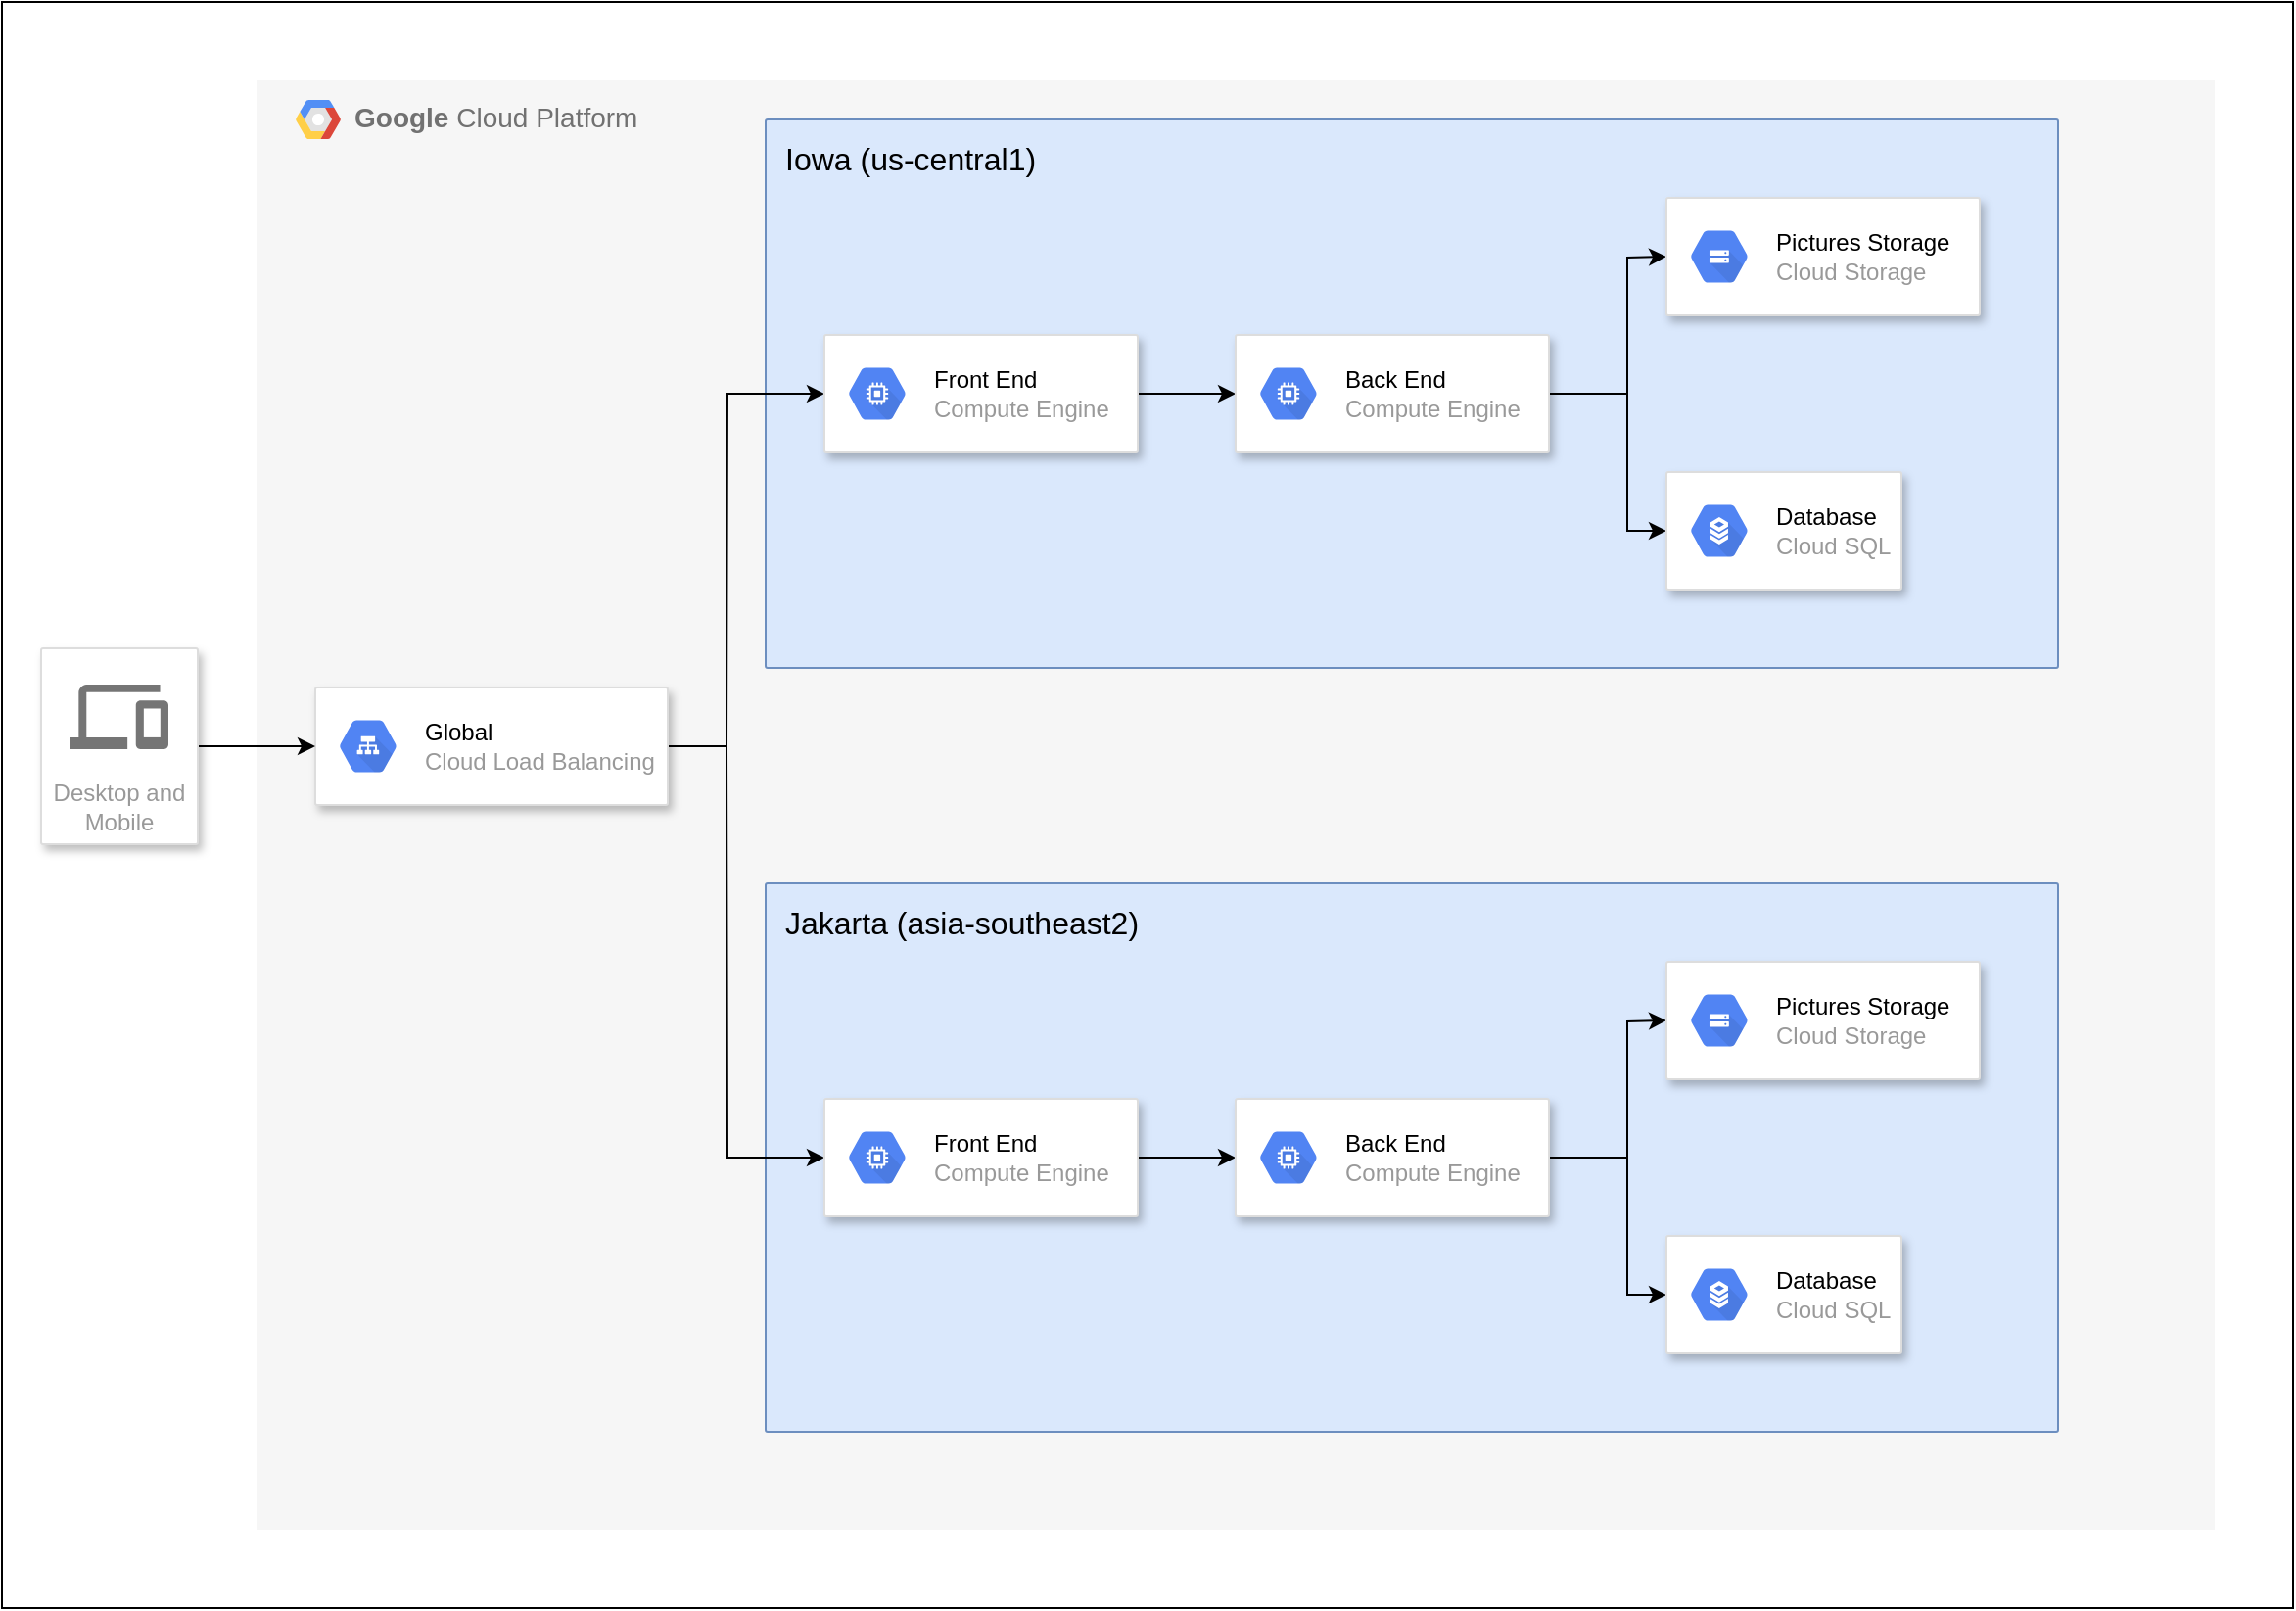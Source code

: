 <mxfile version="13.5.5" type="github">
  <diagram id="weNBgwcYx8ecrBiPvth0" name="Page-1">
    <mxGraphModel dx="1447" dy="823" grid="1" gridSize="10" guides="1" tooltips="1" connect="1" arrows="1" fold="1" page="1" pageScale="1" pageWidth="1169" pageHeight="827" math="0" shadow="0">
      <root>
        <mxCell id="0" />
        <mxCell id="1" parent="0" />
        <mxCell id="2ERtkMEa5rnf8xHtYOGq-56" value="" style="rounded=0;whiteSpace=wrap;html=1;" vertex="1" parent="1">
          <mxGeometry x="10" y="20" width="1170" height="820" as="geometry" />
        </mxCell>
        <mxCell id="2ERtkMEa5rnf8xHtYOGq-53" value="&lt;b&gt;Google &lt;/b&gt;Cloud Platform" style="fillColor=#F6F6F6;strokeColor=none;shadow=0;gradientColor=none;fontSize=14;align=left;spacing=10;fontColor=#717171;9E9E9E;verticalAlign=top;spacingTop=-4;fontStyle=0;spacingLeft=40;html=1;" vertex="1" parent="1">
          <mxGeometry x="140" y="60" width="1000" height="740" as="geometry" />
        </mxCell>
        <mxCell id="2ERtkMEa5rnf8xHtYOGq-54" value="" style="shape=mxgraph.gcp2.google_cloud_platform;fillColor=#F6F6F6;strokeColor=none;shadow=0;gradientColor=none;" vertex="1" parent="2ERtkMEa5rnf8xHtYOGq-53">
          <mxGeometry width="23" height="20" relative="1" as="geometry">
            <mxPoint x="20" y="10" as="offset" />
          </mxGeometry>
        </mxCell>
        <mxCell id="2ERtkMEa5rnf8xHtYOGq-32" value="&lt;font style=&quot;font-size: 16px&quot;&gt;Iowa (us-central1)&lt;/font&gt;" style="points=[[0,0,0],[0.25,0,0],[0.5,0,0],[0.75,0,0],[1,0,0],[1,0.25,0],[1,0.5,0],[1,0.75,0],[1,1,0],[0.75,1,0],[0.5,1,0],[0.25,1,0],[0,1,0],[0,0.75,0],[0,0.5,0],[0,0.25,0]];rounded=1;absoluteArcSize=1;arcSize=2;html=1;strokeColor=#6c8ebf;shadow=0;dashed=0;fontSize=12;align=left;verticalAlign=top;spacing=10;spacingTop=-4;fillColor=#dae8fc;container=0;" vertex="1" parent="1">
          <mxGeometry width="660" height="280" relative="1" as="geometry">
            <mxPoint x="400" y="80" as="offset" />
          </mxGeometry>
        </mxCell>
        <mxCell id="2ERtkMEa5rnf8xHtYOGq-20" style="edgeStyle=orthogonalEdgeStyle;rounded=0;orthogonalLoop=1;jettySize=auto;html=1;entryX=0;entryY=0.5;entryDx=0;entryDy=0;startArrow=none;startFill=0;endArrow=classic;endFill=1;" edge="1" parent="1" source="2ERtkMEa5rnf8xHtYOGq-1" target="2ERtkMEa5rnf8xHtYOGq-3">
          <mxGeometry relative="1" as="geometry" />
        </mxCell>
        <mxCell id="2ERtkMEa5rnf8xHtYOGq-38" style="edgeStyle=orthogonalEdgeStyle;rounded=0;orthogonalLoop=1;jettySize=auto;html=1;startArrow=classic;startFill=1;endArrow=none;endFill=0;" edge="1" parent="1" source="2ERtkMEa5rnf8xHtYOGq-1">
          <mxGeometry relative="1" as="geometry">
            <mxPoint x="380" y="400" as="targetPoint" />
          </mxGeometry>
        </mxCell>
        <mxCell id="2ERtkMEa5rnf8xHtYOGq-1" value="" style="strokeColor=#dddddd;shadow=1;strokeWidth=1;rounded=1;absoluteArcSize=1;arcSize=2;" vertex="1" parent="1">
          <mxGeometry x="430" y="190" width="160" height="60" as="geometry" />
        </mxCell>
        <mxCell id="2ERtkMEa5rnf8xHtYOGq-2" value="&lt;font color=&quot;#000000&quot;&gt;Front End&lt;/font&gt;&lt;br&gt;Compute Engine" style="dashed=0;connectable=0;html=1;fillColor=#5184F3;strokeColor=none;shape=mxgraph.gcp2.hexIcon;prIcon=compute_engine;part=1;labelPosition=right;verticalLabelPosition=middle;align=left;verticalAlign=middle;spacingLeft=5;fontColor=#999999;fontSize=12;" vertex="1" parent="2ERtkMEa5rnf8xHtYOGq-1">
          <mxGeometry y="0.5" width="44" height="39" relative="1" as="geometry">
            <mxPoint x="5" y="-19.5" as="offset" />
          </mxGeometry>
        </mxCell>
        <mxCell id="2ERtkMEa5rnf8xHtYOGq-16" style="edgeStyle=orthogonalEdgeStyle;rounded=0;orthogonalLoop=1;jettySize=auto;html=1;entryX=0;entryY=0.5;entryDx=0;entryDy=0;" edge="1" parent="1" source="2ERtkMEa5rnf8xHtYOGq-3">
          <mxGeometry relative="1" as="geometry">
            <mxPoint x="860" y="290" as="targetPoint" />
            <Array as="points">
              <mxPoint x="840" y="220" />
              <mxPoint x="840" y="290" />
            </Array>
          </mxGeometry>
        </mxCell>
        <mxCell id="2ERtkMEa5rnf8xHtYOGq-3" value="" style="strokeColor=#dddddd;shadow=1;strokeWidth=1;rounded=1;absoluteArcSize=1;arcSize=2;" vertex="1" parent="1">
          <mxGeometry x="640" y="190" width="160" height="60" as="geometry" />
        </mxCell>
        <mxCell id="2ERtkMEa5rnf8xHtYOGq-4" value="&lt;font color=&quot;#000000&quot;&gt;Back End&lt;/font&gt;&lt;br&gt;Compute Engine" style="dashed=0;connectable=0;html=1;fillColor=#5184F3;strokeColor=none;shape=mxgraph.gcp2.hexIcon;prIcon=compute_engine;part=1;labelPosition=right;verticalLabelPosition=middle;align=left;verticalAlign=middle;spacingLeft=5;fontColor=#999999;fontSize=12;" vertex="1" parent="2ERtkMEa5rnf8xHtYOGq-3">
          <mxGeometry y="0.5" width="44" height="39" relative="1" as="geometry">
            <mxPoint x="5" y="-19.5" as="offset" />
          </mxGeometry>
        </mxCell>
        <mxCell id="2ERtkMEa5rnf8xHtYOGq-17" style="edgeStyle=orthogonalEdgeStyle;rounded=0;orthogonalLoop=1;jettySize=auto;html=1;endArrow=none;endFill=0;startArrow=classic;startFill=1;" edge="1" parent="1">
          <mxGeometry relative="1" as="geometry">
            <mxPoint x="840" y="220" as="targetPoint" />
            <mxPoint x="860" y="150.0" as="sourcePoint" />
          </mxGeometry>
        </mxCell>
        <mxCell id="2ERtkMEa5rnf8xHtYOGq-39" style="edgeStyle=orthogonalEdgeStyle;rounded=0;orthogonalLoop=1;jettySize=auto;html=1;startArrow=none;startFill=0;endArrow=none;endFill=0;" edge="1" parent="1" source="2ERtkMEa5rnf8xHtYOGq-13">
          <mxGeometry relative="1" as="geometry">
            <mxPoint x="380" y="400" as="targetPoint" />
          </mxGeometry>
        </mxCell>
        <mxCell id="2ERtkMEa5rnf8xHtYOGq-13" value="" style="strokeColor=#dddddd;shadow=1;strokeWidth=1;rounded=1;absoluteArcSize=1;arcSize=2;" vertex="1" parent="1">
          <mxGeometry x="170" y="370" width="180" height="60" as="geometry" />
        </mxCell>
        <mxCell id="2ERtkMEa5rnf8xHtYOGq-14" value="&lt;font color=&quot;#000000&quot;&gt;Global&lt;/font&gt;&lt;br&gt;Cloud Load Balancing" style="dashed=0;connectable=0;html=1;fillColor=#5184F3;strokeColor=none;shape=mxgraph.gcp2.hexIcon;prIcon=cloud_load_balancing;part=1;labelPosition=right;verticalLabelPosition=middle;align=left;verticalAlign=middle;spacingLeft=5;fontColor=#999999;fontSize=12;" vertex="1" parent="2ERtkMEa5rnf8xHtYOGq-13">
          <mxGeometry y="0.5" width="44" height="39" relative="1" as="geometry">
            <mxPoint x="5" y="-19.5" as="offset" />
          </mxGeometry>
        </mxCell>
        <mxCell id="2ERtkMEa5rnf8xHtYOGq-55" style="edgeStyle=orthogonalEdgeStyle;rounded=0;orthogonalLoop=1;jettySize=auto;html=1;entryX=0;entryY=0.5;entryDx=0;entryDy=0;startArrow=none;startFill=0;endArrow=classic;endFill=1;" edge="1" parent="1" source="2ERtkMEa5rnf8xHtYOGq-18" target="2ERtkMEa5rnf8xHtYOGq-13">
          <mxGeometry relative="1" as="geometry" />
        </mxCell>
        <mxCell id="2ERtkMEa5rnf8xHtYOGq-18" value="Desktop and Mobile" style="strokeColor=#dddddd;shadow=1;strokeWidth=1;rounded=1;absoluteArcSize=1;arcSize=2;labelPosition=center;verticalLabelPosition=middle;align=center;verticalAlign=bottom;spacingLeft=0;fontColor=#999999;fontSize=12;whiteSpace=wrap;spacingBottom=2;" vertex="1" parent="1">
          <mxGeometry x="30" y="350" width="80" height="100" as="geometry" />
        </mxCell>
        <mxCell id="2ERtkMEa5rnf8xHtYOGq-19" value="" style="dashed=0;connectable=0;html=1;fillColor=#757575;strokeColor=none;shape=mxgraph.gcp2.desktop_and_mobile;part=1;" vertex="1" parent="2ERtkMEa5rnf8xHtYOGq-18">
          <mxGeometry x="0.5" width="50" height="33" relative="1" as="geometry">
            <mxPoint x="-25" y="18.5" as="offset" />
          </mxGeometry>
        </mxCell>
        <mxCell id="2ERtkMEa5rnf8xHtYOGq-21" value="" style="strokeColor=#dddddd;shadow=1;strokeWidth=1;rounded=1;absoluteArcSize=1;arcSize=2;" vertex="1" parent="1">
          <mxGeometry x="860" y="120" width="160" height="60" as="geometry" />
        </mxCell>
        <mxCell id="2ERtkMEa5rnf8xHtYOGq-22" value="&lt;font color=&quot;#000000&quot;&gt;Pictures Storage&lt;/font&gt;&lt;br&gt;Cloud Storage" style="dashed=0;connectable=0;html=1;fillColor=#5184F3;strokeColor=none;shape=mxgraph.gcp2.hexIcon;prIcon=cloud_storage;part=1;labelPosition=right;verticalLabelPosition=middle;align=left;verticalAlign=middle;spacingLeft=5;fontColor=#999999;fontSize=12;" vertex="1" parent="2ERtkMEa5rnf8xHtYOGq-21">
          <mxGeometry y="0.5" width="44" height="39" relative="1" as="geometry">
            <mxPoint x="5" y="-19.5" as="offset" />
          </mxGeometry>
        </mxCell>
        <mxCell id="2ERtkMEa5rnf8xHtYOGq-23" value="" style="strokeColor=#dddddd;shadow=1;strokeWidth=1;rounded=1;absoluteArcSize=1;arcSize=2;" vertex="1" parent="1">
          <mxGeometry x="860" y="260" width="120" height="60" as="geometry" />
        </mxCell>
        <mxCell id="2ERtkMEa5rnf8xHtYOGq-24" value="&lt;font color=&quot;#000000&quot;&gt;Database&lt;/font&gt;&lt;br&gt;Cloud SQL" style="dashed=0;connectable=0;html=1;fillColor=#5184F3;strokeColor=none;shape=mxgraph.gcp2.hexIcon;prIcon=cloud_sql;part=1;labelPosition=right;verticalLabelPosition=middle;align=left;verticalAlign=middle;spacingLeft=5;fontColor=#999999;fontSize=12;" vertex="1" parent="2ERtkMEa5rnf8xHtYOGq-23">
          <mxGeometry y="0.5" width="44" height="39" relative="1" as="geometry">
            <mxPoint x="5" y="-19.5" as="offset" />
          </mxGeometry>
        </mxCell>
        <mxCell id="2ERtkMEa5rnf8xHtYOGq-40" value="&lt;font style=&quot;font-size: 16px&quot;&gt;Jakarta (asia-southeast2)&lt;/font&gt;" style="points=[[0,0,0],[0.25,0,0],[0.5,0,0],[0.75,0,0],[1,0,0],[1,0.25,0],[1,0.5,0],[1,0.75,0],[1,1,0],[0.75,1,0],[0.5,1,0],[0.25,1,0],[0,1,0],[0,0.75,0],[0,0.5,0],[0,0.25,0]];rounded=1;absoluteArcSize=1;arcSize=2;html=1;strokeColor=#6c8ebf;shadow=0;dashed=0;fontSize=12;align=left;verticalAlign=top;spacing=10;spacingTop=-4;fillColor=#dae8fc;container=0;" vertex="1" parent="1">
          <mxGeometry width="660" height="280" relative="1" as="geometry">
            <mxPoint x="400" y="470" as="offset" />
          </mxGeometry>
        </mxCell>
        <mxCell id="2ERtkMEa5rnf8xHtYOGq-41" style="edgeStyle=orthogonalEdgeStyle;rounded=0;orthogonalLoop=1;jettySize=auto;html=1;entryX=0;entryY=0.5;entryDx=0;entryDy=0;startArrow=none;startFill=0;endArrow=classic;endFill=1;" edge="1" source="2ERtkMEa5rnf8xHtYOGq-42" target="2ERtkMEa5rnf8xHtYOGq-45" parent="1">
          <mxGeometry relative="1" as="geometry" />
        </mxCell>
        <mxCell id="2ERtkMEa5rnf8xHtYOGq-52" style="edgeStyle=orthogonalEdgeStyle;rounded=0;orthogonalLoop=1;jettySize=auto;html=1;startArrow=classic;startFill=1;endArrow=none;endFill=0;" edge="1" parent="1" source="2ERtkMEa5rnf8xHtYOGq-42">
          <mxGeometry relative="1" as="geometry">
            <mxPoint x="380" y="400" as="targetPoint" />
          </mxGeometry>
        </mxCell>
        <mxCell id="2ERtkMEa5rnf8xHtYOGq-42" value="" style="strokeColor=#dddddd;shadow=1;strokeWidth=1;rounded=1;absoluteArcSize=1;arcSize=2;" vertex="1" parent="1">
          <mxGeometry x="430" y="580" width="160" height="60" as="geometry" />
        </mxCell>
        <mxCell id="2ERtkMEa5rnf8xHtYOGq-43" value="&lt;font color=&quot;#000000&quot;&gt;Front End&lt;/font&gt;&lt;br&gt;Compute Engine" style="dashed=0;connectable=0;html=1;fillColor=#5184F3;strokeColor=none;shape=mxgraph.gcp2.hexIcon;prIcon=compute_engine;part=1;labelPosition=right;verticalLabelPosition=middle;align=left;verticalAlign=middle;spacingLeft=5;fontColor=#999999;fontSize=12;" vertex="1" parent="2ERtkMEa5rnf8xHtYOGq-42">
          <mxGeometry y="0.5" width="44" height="39" relative="1" as="geometry">
            <mxPoint x="5" y="-19.5" as="offset" />
          </mxGeometry>
        </mxCell>
        <mxCell id="2ERtkMEa5rnf8xHtYOGq-44" style="edgeStyle=orthogonalEdgeStyle;rounded=0;orthogonalLoop=1;jettySize=auto;html=1;entryX=0;entryY=0.5;entryDx=0;entryDy=0;" edge="1" source="2ERtkMEa5rnf8xHtYOGq-45" parent="1">
          <mxGeometry relative="1" as="geometry">
            <mxPoint x="860" y="680" as="targetPoint" />
            <Array as="points">
              <mxPoint x="840" y="610" />
              <mxPoint x="840" y="680" />
            </Array>
          </mxGeometry>
        </mxCell>
        <mxCell id="2ERtkMEa5rnf8xHtYOGq-45" value="" style="strokeColor=#dddddd;shadow=1;strokeWidth=1;rounded=1;absoluteArcSize=1;arcSize=2;" vertex="1" parent="1">
          <mxGeometry x="640" y="580" width="160" height="60" as="geometry" />
        </mxCell>
        <mxCell id="2ERtkMEa5rnf8xHtYOGq-46" value="&lt;font color=&quot;#000000&quot;&gt;Back End&lt;/font&gt;&lt;br&gt;Compute Engine" style="dashed=0;connectable=0;html=1;fillColor=#5184F3;strokeColor=none;shape=mxgraph.gcp2.hexIcon;prIcon=compute_engine;part=1;labelPosition=right;verticalLabelPosition=middle;align=left;verticalAlign=middle;spacingLeft=5;fontColor=#999999;fontSize=12;" vertex="1" parent="2ERtkMEa5rnf8xHtYOGq-45">
          <mxGeometry y="0.5" width="44" height="39" relative="1" as="geometry">
            <mxPoint x="5" y="-19.5" as="offset" />
          </mxGeometry>
        </mxCell>
        <mxCell id="2ERtkMEa5rnf8xHtYOGq-47" style="edgeStyle=orthogonalEdgeStyle;rounded=0;orthogonalLoop=1;jettySize=auto;html=1;endArrow=none;endFill=0;startArrow=classic;startFill=1;" edge="1" parent="1">
          <mxGeometry relative="1" as="geometry">
            <mxPoint x="840" y="610" as="targetPoint" />
            <mxPoint x="860" y="540.0" as="sourcePoint" />
          </mxGeometry>
        </mxCell>
        <mxCell id="2ERtkMEa5rnf8xHtYOGq-48" value="" style="strokeColor=#dddddd;shadow=1;strokeWidth=1;rounded=1;absoluteArcSize=1;arcSize=2;" vertex="1" parent="1">
          <mxGeometry x="860" y="510" width="160" height="60" as="geometry" />
        </mxCell>
        <mxCell id="2ERtkMEa5rnf8xHtYOGq-49" value="&lt;font color=&quot;#000000&quot;&gt;Pictures Storage&lt;/font&gt;&lt;br&gt;Cloud Storage" style="dashed=0;connectable=0;html=1;fillColor=#5184F3;strokeColor=none;shape=mxgraph.gcp2.hexIcon;prIcon=cloud_storage;part=1;labelPosition=right;verticalLabelPosition=middle;align=left;verticalAlign=middle;spacingLeft=5;fontColor=#999999;fontSize=12;" vertex="1" parent="2ERtkMEa5rnf8xHtYOGq-48">
          <mxGeometry y="0.5" width="44" height="39" relative="1" as="geometry">
            <mxPoint x="5" y="-19.5" as="offset" />
          </mxGeometry>
        </mxCell>
        <mxCell id="2ERtkMEa5rnf8xHtYOGq-50" value="" style="strokeColor=#dddddd;shadow=1;strokeWidth=1;rounded=1;absoluteArcSize=1;arcSize=2;" vertex="1" parent="1">
          <mxGeometry x="860" y="650" width="120" height="60" as="geometry" />
        </mxCell>
        <mxCell id="2ERtkMEa5rnf8xHtYOGq-51" value="&lt;font color=&quot;#000000&quot;&gt;Database&lt;/font&gt;&lt;br&gt;Cloud SQL" style="dashed=0;connectable=0;html=1;fillColor=#5184F3;strokeColor=none;shape=mxgraph.gcp2.hexIcon;prIcon=cloud_sql;part=1;labelPosition=right;verticalLabelPosition=middle;align=left;verticalAlign=middle;spacingLeft=5;fontColor=#999999;fontSize=12;" vertex="1" parent="2ERtkMEa5rnf8xHtYOGq-50">
          <mxGeometry y="0.5" width="44" height="39" relative="1" as="geometry">
            <mxPoint x="5" y="-19.5" as="offset" />
          </mxGeometry>
        </mxCell>
      </root>
    </mxGraphModel>
  </diagram>
</mxfile>
